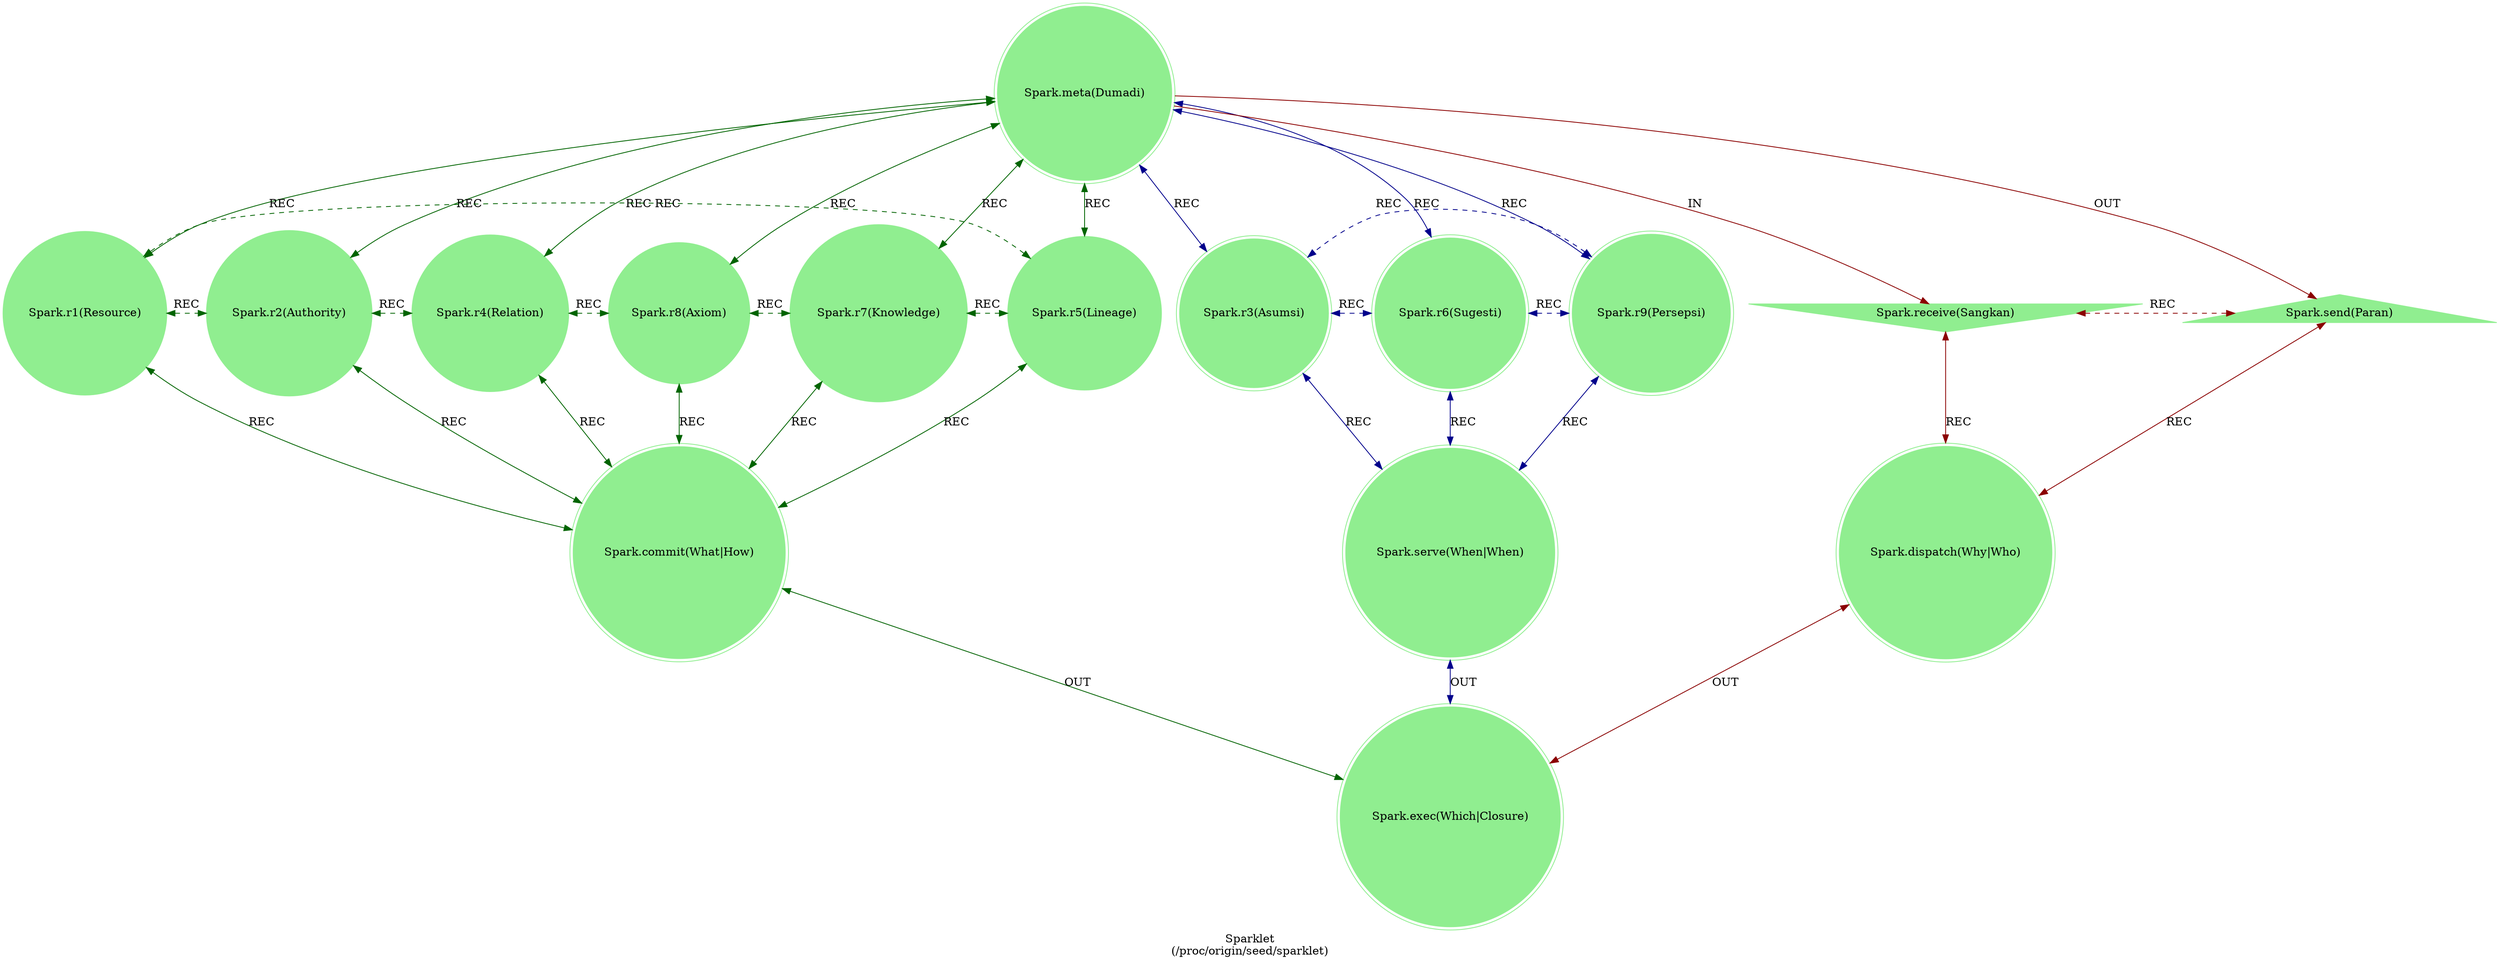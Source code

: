 strict digraph Sparklet {
    label = "Sparklet\n(/proc/origin/seed/sparklet)";
    style = filled;
    color = lightgray;
    node [shape = circle; style = filled; color = lightgreen;];
    
    // The Axis A-0-B (In-Meta-Out).
    // The Sacred 3-6-9 (Vortex of Perception).
    // The Vortex 1-2-4-8-7-5 (Vortex of Comprehension).
    // The Router C-D-E
    // The Closure F
    spark_0_t [label = "Spark.meta(Dumadi)";comment = "";shape = doublecircle;];
    spark_1_t [label = "Spark.r1(Resource)";comment = "";shape = circle;];
    spark_2_t [label = "Spark.r2(Authority)";comment = "";shape = circle;];
    spark_4_t [label = "Spark.r4(Relation)";comment = "";shape = circle;];
    spark_8_t [label = "Spark.r8(Axiom)";comment = "";shape = circle;];
    spark_7_t [label = "Spark.r7(Knowledge)";comment = "";shape = circle;];
    spark_5_t [label = "Spark.r5(Lineage)";comment = "";shape = circle;];
    spark_3_t [label = "Spark.r3(Asumsi)";comment = "";shape = doublecircle;];
    spark_6_t [label = "Spark.r6(Sugesti)";comment = "";shape = doublecircle;];
    spark_9_t [label = "Spark.r9(Persepsi)";comment = "";shape = doublecircle;];
    spark_a_t [label = "Spark.receive(Sangkan)";comment = "";shape = invtriangle;];
    spark_b_t [label = "Spark.send(Paran)";comment = "";shape = triangle;];
    spark_c_t [label = "Spark.dispatch(Why|Who)";comment = "";shape = doublecircle;];
    spark_d_t [label = "Spark.commit(What|How)";comment = "";shape = doublecircle;];
    spark_e_t [label = "Spark.serve(When|When)";comment = "";shape = doublecircle;];
    spark_f_t [label = "Spark.exec(Which|Closure)";comment = "";shape = doublecircle;];
    
    // IN = Input
    // OUT = Output
    // REC = Recursion
    spark_0_t -> spark_a_t [label = "IN"; color = darkred; comment = "";];
    spark_0_t -> spark_b_t [label = "OUT"; color = darkred; comment = "";];
    spark_0_t -> {spark_3_t spark_6_t spark_9_t} [label = "REC"; color = darkblue; comment = ""; dir = both;];
    spark_0_t -> {spark_1_t spark_2_t spark_4_t spark_8_t spark_7_t spark_5_t} [label = "REC"; color = darkgreen; comment = ""; dir = both;];
    
    {spark_a_t spark_b_t} -> spark_c_t [label = "REC"; color = darkred; comment = ""; dir = both;];
    {spark_1_t spark_2_t spark_4_t spark_8_t spark_7_t spark_5_t} -> spark_d_t [label = "REC"; color = darkgreen; comment = ""; dir = both;];
    {spark_3_t spark_6_t spark_9_t} -> spark_e_t [label = "REC"; color = darkblue; comment = ""; dir = both;];
    
    spark_1_t -> spark_2_t -> spark_4_t -> spark_8_t -> spark_7_t -> spark_5_t -> spark_1_t [label = "REC"; color = darkgreen; comment = ""; style = dashed; constraint = false; dir = both;];
    spark_3_t -> spark_6_t -> spark_9_t -> spark_3_t [label = "REC"; color = darkblue; comment = ""; style = dashed; constraint = false; dir = both;];
    spark_a_t -> spark_b_t [label = "REC"; color = darkred; comment = ""; constraint = false; style = dashed; dir = both;];
    
    spark_c_t -> spark_f_t [label = "OUT"; color = darkred; comment = ""; dir = both;];
    spark_d_t -> spark_f_t [label = "OUT"; color = darkgreen; comment = ""; dir = both;];
    spark_e_t -> spark_f_t [label = "OUT"; color = darkblue; comment = ""; dir = both;];
}